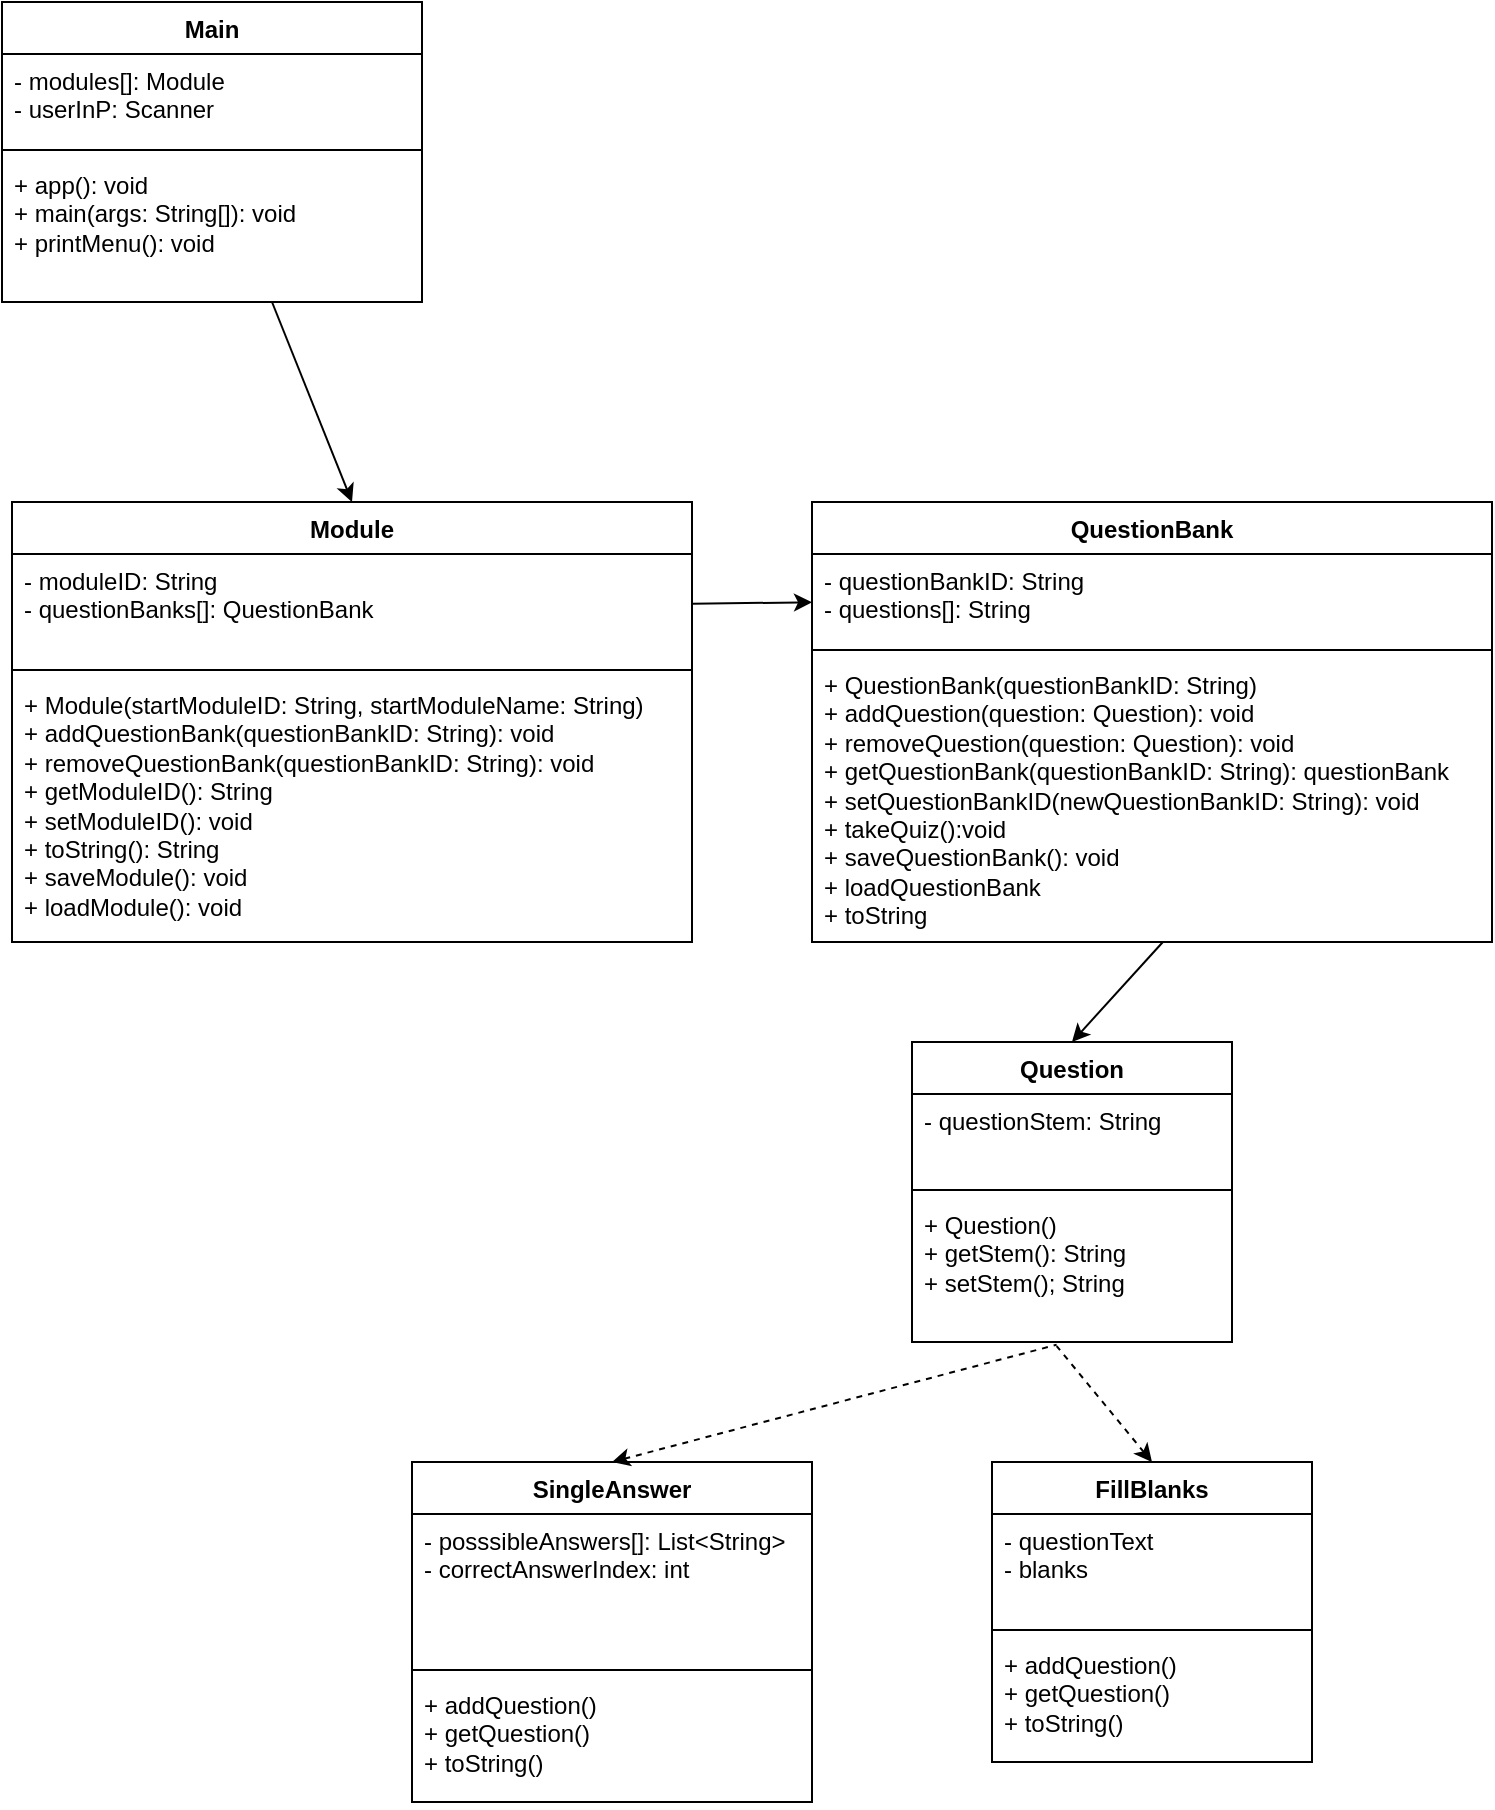<mxfile version="24.1.0" type="device">
  <diagram id="C5RBs43oDa-KdzZeNtuy" name="Page-1">
    <mxGraphModel dx="1034" dy="1688" grid="1" gridSize="10" guides="1" tooltips="1" connect="1" arrows="1" fold="1" page="1" pageScale="1" pageWidth="827" pageHeight="1169" math="0" shadow="0">
      <root>
        <mxCell id="WIyWlLk6GJQsqaUBKTNV-0" />
        <mxCell id="WIyWlLk6GJQsqaUBKTNV-1" parent="WIyWlLk6GJQsqaUBKTNV-0" />
        <mxCell id="D2bjokipILLCfBZqnvo0-0" value="Module" style="swimlane;fontStyle=1;align=center;verticalAlign=top;childLayout=stackLayout;horizontal=1;startSize=26;horizontalStack=0;resizeParent=1;resizeParentMax=0;resizeLast=0;collapsible=1;marginBottom=0;whiteSpace=wrap;html=1;" parent="WIyWlLk6GJQsqaUBKTNV-1" vertex="1">
          <mxGeometry x="50" y="190" width="340" height="220" as="geometry" />
        </mxCell>
        <mxCell id="D2bjokipILLCfBZqnvo0-1" value="- moduleID: String&lt;div&gt;&lt;div&gt;- questionBanks[]: QuestionBank&lt;/div&gt;&lt;/div&gt;" style="text;strokeColor=none;fillColor=none;align=left;verticalAlign=top;spacingLeft=4;spacingRight=4;overflow=hidden;rotatable=0;points=[[0,0.5],[1,0.5]];portConstraint=eastwest;whiteSpace=wrap;html=1;" parent="D2bjokipILLCfBZqnvo0-0" vertex="1">
          <mxGeometry y="26" width="340" height="54" as="geometry" />
        </mxCell>
        <mxCell id="D2bjokipILLCfBZqnvo0-2" value="" style="line;strokeWidth=1;fillColor=none;align=left;verticalAlign=middle;spacingTop=-1;spacingLeft=3;spacingRight=3;rotatable=0;labelPosition=right;points=[];portConstraint=eastwest;strokeColor=inherit;" parent="D2bjokipILLCfBZqnvo0-0" vertex="1">
          <mxGeometry y="80" width="340" height="8" as="geometry" />
        </mxCell>
        <mxCell id="D2bjokipILLCfBZqnvo0-3" value="&lt;div&gt;+ Module(startModuleID: String, startModuleName: String)&lt;/div&gt;+ addQuestionBank(questionBankID: String): void&lt;div&gt;+ removeQuestionBank(questionBankID: String): void&lt;/div&gt;&lt;div&gt;+ getModuleID(): String&lt;/div&gt;&lt;div&gt;+ setModuleID(): void&lt;/div&gt;&lt;div&gt;+ toString(): String&lt;/div&gt;&lt;div&gt;+ saveModule(): void&lt;/div&gt;&lt;div&gt;+ loadModule(): void&lt;/div&gt;" style="text;strokeColor=none;fillColor=none;align=left;verticalAlign=top;spacingLeft=4;spacingRight=4;overflow=hidden;rotatable=0;points=[[0,0.5],[1,0.5]];portConstraint=eastwest;whiteSpace=wrap;html=1;" parent="D2bjokipILLCfBZqnvo0-0" vertex="1">
          <mxGeometry y="88" width="340" height="132" as="geometry" />
        </mxCell>
        <mxCell id="D2bjokipILLCfBZqnvo0-4" value="QuestionBank" style="swimlane;fontStyle=1;align=center;verticalAlign=top;childLayout=stackLayout;horizontal=1;startSize=26;horizontalStack=0;resizeParent=1;resizeParentMax=0;resizeLast=0;collapsible=1;marginBottom=0;whiteSpace=wrap;html=1;" parent="WIyWlLk6GJQsqaUBKTNV-1" vertex="1">
          <mxGeometry x="450" y="190" width="340" height="220" as="geometry" />
        </mxCell>
        <mxCell id="D2bjokipILLCfBZqnvo0-5" value="- questionBankID: String&lt;div&gt;- questions[]: String&lt;/div&gt;" style="text;strokeColor=none;fillColor=none;align=left;verticalAlign=top;spacingLeft=4;spacingRight=4;overflow=hidden;rotatable=0;points=[[0,0.5],[1,0.5]];portConstraint=eastwest;whiteSpace=wrap;html=1;" parent="D2bjokipILLCfBZqnvo0-4" vertex="1">
          <mxGeometry y="26" width="340" height="44" as="geometry" />
        </mxCell>
        <mxCell id="D2bjokipILLCfBZqnvo0-6" value="" style="line;strokeWidth=1;fillColor=none;align=left;verticalAlign=middle;spacingTop=-1;spacingLeft=3;spacingRight=3;rotatable=0;labelPosition=right;points=[];portConstraint=eastwest;strokeColor=inherit;" parent="D2bjokipILLCfBZqnvo0-4" vertex="1">
          <mxGeometry y="70" width="340" height="8" as="geometry" />
        </mxCell>
        <mxCell id="D2bjokipILLCfBZqnvo0-7" value="&lt;div&gt;+ QuestionBank(questionBankID: String)&lt;/div&gt;+ addQuestion(question: Question): void&lt;div&gt;+ removeQuestion(question: Question): void&lt;/div&gt;&lt;div&gt;+ getQuestionBank(questionBankID: String): questionBank&lt;/div&gt;&lt;div&gt;+ setQuestionBankID(newQuestionBankID: String): void&lt;/div&gt;&lt;div&gt;+ takeQuiz():void&lt;/div&gt;&lt;div&gt;+ saveQuestionBank(): void&lt;/div&gt;&lt;div&gt;+ loadQuestionBank&lt;/div&gt;&lt;div&gt;+ toString&lt;/div&gt;&lt;div&gt;&lt;br&gt;&lt;/div&gt;" style="text;strokeColor=none;fillColor=none;align=left;verticalAlign=top;spacingLeft=4;spacingRight=4;overflow=hidden;rotatable=0;points=[[0,0.5],[1,0.5]];portConstraint=eastwest;whiteSpace=wrap;html=1;" parent="D2bjokipILLCfBZqnvo0-4" vertex="1">
          <mxGeometry y="78" width="340" height="142" as="geometry" />
        </mxCell>
        <mxCell id="D2bjokipILLCfBZqnvo0-8" value="" style="rounded=0;orthogonalLoop=1;jettySize=auto;html=1;" parent="WIyWlLk6GJQsqaUBKTNV-1" source="D2bjokipILLCfBZqnvo0-1" target="D2bjokipILLCfBZqnvo0-5" edge="1">
          <mxGeometry relative="1" as="geometry" />
        </mxCell>
        <mxCell id="D2bjokipILLCfBZqnvo0-9" value="Question" style="swimlane;fontStyle=1;align=center;verticalAlign=top;childLayout=stackLayout;horizontal=1;startSize=26;horizontalStack=0;resizeParent=1;resizeParentMax=0;resizeLast=0;collapsible=1;marginBottom=0;whiteSpace=wrap;html=1;" parent="WIyWlLk6GJQsqaUBKTNV-1" vertex="1">
          <mxGeometry x="500" y="460" width="160" height="150" as="geometry" />
        </mxCell>
        <mxCell id="D2bjokipILLCfBZqnvo0-10" value="&lt;div&gt;- questionStem: String&lt;/div&gt;" style="text;strokeColor=none;fillColor=none;align=left;verticalAlign=top;spacingLeft=4;spacingRight=4;overflow=hidden;rotatable=0;points=[[0,0.5],[1,0.5]];portConstraint=eastwest;whiteSpace=wrap;html=1;" parent="D2bjokipILLCfBZqnvo0-9" vertex="1">
          <mxGeometry y="26" width="160" height="44" as="geometry" />
        </mxCell>
        <mxCell id="D2bjokipILLCfBZqnvo0-11" value="" style="line;strokeWidth=1;fillColor=none;align=left;verticalAlign=middle;spacingTop=-1;spacingLeft=3;spacingRight=3;rotatable=0;labelPosition=right;points=[];portConstraint=eastwest;strokeColor=inherit;" parent="D2bjokipILLCfBZqnvo0-9" vertex="1">
          <mxGeometry y="70" width="160" height="8" as="geometry" />
        </mxCell>
        <mxCell id="D2bjokipILLCfBZqnvo0-12" value="+ Question()&lt;div&gt;+ getStem(): String&lt;/div&gt;&lt;div&gt;+ setStem(); String&lt;/div&gt;" style="text;strokeColor=none;fillColor=none;align=left;verticalAlign=top;spacingLeft=4;spacingRight=4;overflow=hidden;rotatable=0;points=[[0,0.5],[1,0.5]];portConstraint=eastwest;whiteSpace=wrap;html=1;" parent="D2bjokipILLCfBZqnvo0-9" vertex="1">
          <mxGeometry y="78" width="160" height="72" as="geometry" />
        </mxCell>
        <mxCell id="D2bjokipILLCfBZqnvo0-13" value="SingleAnswer" style="swimlane;fontStyle=1;align=center;verticalAlign=top;childLayout=stackLayout;horizontal=1;startSize=26;horizontalStack=0;resizeParent=1;resizeParentMax=0;resizeLast=0;collapsible=1;marginBottom=0;whiteSpace=wrap;html=1;" parent="WIyWlLk6GJQsqaUBKTNV-1" vertex="1">
          <mxGeometry x="250" y="670" width="200" height="170" as="geometry" />
        </mxCell>
        <mxCell id="D2bjokipILLCfBZqnvo0-14" value="- posssibleAnswers[]: List&amp;lt;String&amp;gt;&lt;div&gt;- correctAnswerIndex: int&lt;/div&gt;" style="text;strokeColor=none;fillColor=none;align=left;verticalAlign=top;spacingLeft=4;spacingRight=4;overflow=hidden;rotatable=0;points=[[0,0.5],[1,0.5]];portConstraint=eastwest;whiteSpace=wrap;html=1;" parent="D2bjokipILLCfBZqnvo0-13" vertex="1">
          <mxGeometry y="26" width="200" height="74" as="geometry" />
        </mxCell>
        <mxCell id="D2bjokipILLCfBZqnvo0-15" value="" style="line;strokeWidth=1;fillColor=none;align=left;verticalAlign=middle;spacingTop=-1;spacingLeft=3;spacingRight=3;rotatable=0;labelPosition=right;points=[];portConstraint=eastwest;strokeColor=inherit;" parent="D2bjokipILLCfBZqnvo0-13" vertex="1">
          <mxGeometry y="100" width="200" height="8" as="geometry" />
        </mxCell>
        <mxCell id="D2bjokipILLCfBZqnvo0-16" value="+ addQuestion()&lt;div&gt;+ getQuestion()&lt;/div&gt;&lt;div&gt;+ toString()&lt;/div&gt;" style="text;strokeColor=none;fillColor=none;align=left;verticalAlign=top;spacingLeft=4;spacingRight=4;overflow=hidden;rotatable=0;points=[[0,0.5],[1,0.5]];portConstraint=eastwest;whiteSpace=wrap;html=1;" parent="D2bjokipILLCfBZqnvo0-13" vertex="1">
          <mxGeometry y="108" width="200" height="62" as="geometry" />
        </mxCell>
        <mxCell id="D2bjokipILLCfBZqnvo0-17" value="FillBlanks" style="swimlane;fontStyle=1;align=center;verticalAlign=top;childLayout=stackLayout;horizontal=1;startSize=26;horizontalStack=0;resizeParent=1;resizeParentMax=0;resizeLast=0;collapsible=1;marginBottom=0;whiteSpace=wrap;html=1;" parent="WIyWlLk6GJQsqaUBKTNV-1" vertex="1">
          <mxGeometry x="540" y="670" width="160" height="150" as="geometry" />
        </mxCell>
        <mxCell id="D2bjokipILLCfBZqnvo0-18" value="- questionText&lt;div&gt;- blanks&lt;/div&gt;" style="text;strokeColor=none;fillColor=none;align=left;verticalAlign=top;spacingLeft=4;spacingRight=4;overflow=hidden;rotatable=0;points=[[0,0.5],[1,0.5]];portConstraint=eastwest;whiteSpace=wrap;html=1;" parent="D2bjokipILLCfBZqnvo0-17" vertex="1">
          <mxGeometry y="26" width="160" height="54" as="geometry" />
        </mxCell>
        <mxCell id="D2bjokipILLCfBZqnvo0-19" value="" style="line;strokeWidth=1;fillColor=none;align=left;verticalAlign=middle;spacingTop=-1;spacingLeft=3;spacingRight=3;rotatable=0;labelPosition=right;points=[];portConstraint=eastwest;strokeColor=inherit;" parent="D2bjokipILLCfBZqnvo0-17" vertex="1">
          <mxGeometry y="80" width="160" height="8" as="geometry" />
        </mxCell>
        <mxCell id="D2bjokipILLCfBZqnvo0-20" value="+ addQuestion()&lt;div&gt;+ getQuestion()&lt;/div&gt;&lt;div&gt;+ toString()&lt;/div&gt;" style="text;strokeColor=none;fillColor=none;align=left;verticalAlign=top;spacingLeft=4;spacingRight=4;overflow=hidden;rotatable=0;points=[[0,0.5],[1,0.5]];portConstraint=eastwest;whiteSpace=wrap;html=1;" parent="D2bjokipILLCfBZqnvo0-17" vertex="1">
          <mxGeometry y="88" width="160" height="62" as="geometry" />
        </mxCell>
        <mxCell id="gaf7ZaLwIS6UHUebbbbm-1" style="rounded=0;orthogonalLoop=1;jettySize=auto;html=1;entryX=0.5;entryY=0;entryDx=0;entryDy=0;" parent="WIyWlLk6GJQsqaUBKTNV-1" source="D2bjokipILLCfBZqnvo0-21" target="D2bjokipILLCfBZqnvo0-0" edge="1">
          <mxGeometry relative="1" as="geometry" />
        </mxCell>
        <mxCell id="D2bjokipILLCfBZqnvo0-21" value="Main" style="swimlane;fontStyle=1;align=center;verticalAlign=top;childLayout=stackLayout;horizontal=1;startSize=26;horizontalStack=0;resizeParent=1;resizeParentMax=0;resizeLast=0;collapsible=1;marginBottom=0;whiteSpace=wrap;html=1;" parent="WIyWlLk6GJQsqaUBKTNV-1" vertex="1">
          <mxGeometry x="45" y="-60" width="210" height="150" as="geometry" />
        </mxCell>
        <mxCell id="D2bjokipILLCfBZqnvo0-22" value="&lt;div&gt;- modules[]: Module&lt;/div&gt;&lt;div&gt;- userInP: Scanner&lt;/div&gt;" style="text;strokeColor=none;fillColor=none;align=left;verticalAlign=top;spacingLeft=4;spacingRight=4;overflow=hidden;rotatable=0;points=[[0,0.5],[1,0.5]];portConstraint=eastwest;whiteSpace=wrap;html=1;" parent="D2bjokipILLCfBZqnvo0-21" vertex="1">
          <mxGeometry y="26" width="210" height="44" as="geometry" />
        </mxCell>
        <mxCell id="D2bjokipILLCfBZqnvo0-23" value="" style="line;strokeWidth=1;fillColor=none;align=left;verticalAlign=middle;spacingTop=-1;spacingLeft=3;spacingRight=3;rotatable=0;labelPosition=right;points=[];portConstraint=eastwest;strokeColor=inherit;" parent="D2bjokipILLCfBZqnvo0-21" vertex="1">
          <mxGeometry y="70" width="210" height="8" as="geometry" />
        </mxCell>
        <mxCell id="D2bjokipILLCfBZqnvo0-24" value="+ app(): void&lt;div&gt;+ main(args: String[]): void&lt;/div&gt;&lt;div&gt;+ printMenu(): void&lt;/div&gt;" style="text;strokeColor=none;fillColor=none;align=left;verticalAlign=top;spacingLeft=4;spacingRight=4;overflow=hidden;rotatable=0;points=[[0,0.5],[1,0.5]];portConstraint=eastwest;whiteSpace=wrap;html=1;" parent="D2bjokipILLCfBZqnvo0-21" vertex="1">
          <mxGeometry y="78" width="210" height="72" as="geometry" />
        </mxCell>
        <mxCell id="Z39D8poa_tM1hzgPXQIC-2" value="" style="endArrow=classic;html=1;rounded=0;entryX=0.5;entryY=0;entryDx=0;entryDy=0;exitX=0.516;exitY=1;exitDx=0;exitDy=0;exitPerimeter=0;" parent="WIyWlLk6GJQsqaUBKTNV-1" source="D2bjokipILLCfBZqnvo0-7" target="D2bjokipILLCfBZqnvo0-9" edge="1">
          <mxGeometry width="50" height="50" relative="1" as="geometry">
            <mxPoint x="460" y="410" as="sourcePoint" />
            <mxPoint x="510" y="370" as="targetPoint" />
          </mxGeometry>
        </mxCell>
        <mxCell id="Z39D8poa_tM1hzgPXQIC-3" style="rounded=0;orthogonalLoop=1;jettySize=auto;html=1;exitX=0.5;exitY=0;exitDx=0;exitDy=0;entryX=0.452;entryY=1.019;entryDx=0;entryDy=0;entryPerimeter=0;dashed=1;startArrow=classic;startFill=1;endArrow=none;endFill=0;" parent="WIyWlLk6GJQsqaUBKTNV-1" source="D2bjokipILLCfBZqnvo0-13" target="D2bjokipILLCfBZqnvo0-12" edge="1">
          <mxGeometry relative="1" as="geometry" />
        </mxCell>
        <mxCell id="Z39D8poa_tM1hzgPXQIC-4" style="rounded=0;orthogonalLoop=1;jettySize=auto;html=1;entryX=0.452;entryY=1.028;entryDx=0;entryDy=0;entryPerimeter=0;startArrow=classic;startFill=1;endArrow=none;endFill=0;dashed=1;exitX=0.5;exitY=0;exitDx=0;exitDy=0;" parent="WIyWlLk6GJQsqaUBKTNV-1" source="D2bjokipILLCfBZqnvo0-17" target="D2bjokipILLCfBZqnvo0-12" edge="1">
          <mxGeometry relative="1" as="geometry">
            <mxPoint x="550" y="670" as="sourcePoint" />
          </mxGeometry>
        </mxCell>
      </root>
    </mxGraphModel>
  </diagram>
</mxfile>
